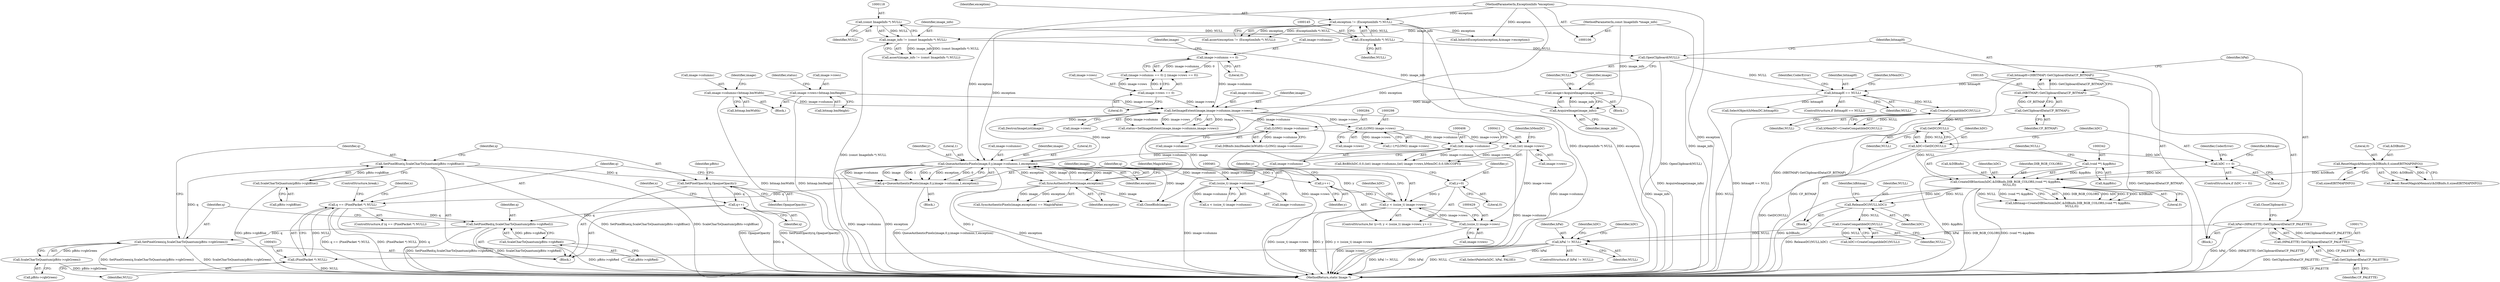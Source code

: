 digraph "0_ImageMagick_f6e9d0d9955e85bdd7540b251cd50d598dacc5e6_5@pointer" {
"1000480" [label="(Call,SetPixelBlue(q,ScaleCharToQuantum(pBits->rgbBlue)))"];
"1000474" [label="(Call,SetPixelGreen(q,ScaleCharToQuantum(pBits->rgbGreen)))"];
"1000468" [label="(Call,SetPixelRed(q,ScaleCharToQuantum(pBits->rgbRed)))"];
"1000448" [label="(Call,q == (PixelPacket *) NULL)"];
"1000436" [label="(Call,q=QueueAuthenticPixels(image,0,y,image->columns,1,exception))"];
"1000438" [label="(Call,QueueAuthenticPixels(image,0,y,image->columns,1,exception))"];
"1000495" [label="(Call,SyncAuthenticPixels(image,exception))"];
"1000108" [label="(MethodParameterIn,ExceptionInfo *exception)"];
"1000239" [label="(Call,SetImageExtent(image,image->columns,image->rows))"];
"1000153" [label="(Call,image=AcquireImage(image_info))"];
"1000155" [label="(Call,AcquireImage(image_info))"];
"1000115" [label="(Call,image_info != (const ImageInfo *) NULL)"];
"1000107" [label="(MethodParameterIn,const ImageInfo *image_info)"];
"1000117" [label="(Call,(const ImageInfo *) NULL)"];
"1000212" [label="(Call,image->columns == 0)"];
"1000223" [label="(Call,image->columns=bitmap.bmWidth)"];
"1000217" [label="(Call,image->rows == 0)"];
"1000230" [label="(Call,image->rows=bitmap.bmHeight)"];
"1000426" [label="(Call,y < (ssize_t) image->rows)"];
"1000433" [label="(Call,y++)"];
"1000423" [label="(Call,y=0)"];
"1000428" [label="(Call,(ssize_t) image->rows)"];
"1000410" [label="(Call,(int) image->rows)"];
"1000297" [label="(Call,(LONG) image->rows)"];
"1000405" [label="(Call,(int) image->columns)"];
"1000283" [label="(Call,(LONG) image->columns)"];
"1000460" [label="(Call,(ssize_t) image->columns)"];
"1000142" [label="(Call,exception != (ExceptionInfo *) NULL)"];
"1000144" [label="(Call,(ExceptionInfo *) NULL)"];
"1000450" [label="(Call,(PixelPacket *) NULL)"];
"1000391" [label="(Call,hPal != NULL)"];
"1000168" [label="(Call,hPal=(HPALETTE) GetClipboardData(CF_PALETTE))"];
"1000170" [label="(Call,(HPALETTE) GetClipboardData(CF_PALETTE))"];
"1000172" [label="(Call,GetClipboardData(CF_PALETTE))"];
"1000359" [label="(Call,CreateCompatibleDC(NULL))"];
"1000347" [label="(Call,ReleaseDC(NULL,hDC))"];
"1000336" [label="(Call,CreateDIBSection(hDC,&DIBinfo,DIB_RGB_COLORS,(void **) &ppBits,\n        NULL,0))"];
"1000328" [label="(Call,hDC == 0)"];
"1000323" [label="(Call,hDC=GetDC(NULL))"];
"1000325" [label="(Call,GetDC(NULL))"];
"1000193" [label="(Call,CreateCompatibleDC(NULL))"];
"1000176" [label="(Call,bitmapH == NULL)"];
"1000162" [label="(Call,bitmapH=(HBITMAP) GetClipboardData(CF_BITMAP))"];
"1000164" [label="(Call,(HBITMAP) GetClipboardData(CF_BITMAP))"];
"1000166" [label="(Call,GetClipboardData(CF_BITMAP))"];
"1000160" [label="(Call,OpenClipboard(NULL))"];
"1000263" [label="(Call,ResetMagickMemory(&DIBinfo,0,sizeof(BITMAPINFO)))"];
"1000341" [label="(Call,(void **) &ppBits)"];
"1000491" [label="(Call,q++)"];
"1000486" [label="(Call,SetPixelOpacity(q,OpaqueOpacity))"];
"1000480" [label="(Call,SetPixelBlue(q,ScaleCharToQuantum(pBits->rgbBlue)))"];
"1000482" [label="(Call,ScaleCharToQuantum(pBits->rgbBlue))"];
"1000470" [label="(Call,ScaleCharToQuantum(pBits->rgbRed))"];
"1000476" [label="(Call,ScaleCharToQuantum(pBits->rgbGreen))"];
"1000166" [label="(Call,GetClipboardData(CF_BITMAP))"];
"1000219" [label="(Identifier,image)"];
"1000481" [label="(Identifier,q)"];
"1000221" [label="(Literal,0)"];
"1000162" [label="(Call,bitmapH=(HBITMAP) GetClipboardData(CF_BITMAP))"];
"1000343" [label="(Call,&ppBits)"];
"1000168" [label="(Call,hPal=(HPALETTE) GetClipboardData(CF_PALETTE))"];
"1000218" [label="(Call,image->rows)"];
"1000438" [label="(Call,QueueAuthenticPixels(image,0,y,image->columns,1,exception))"];
"1000441" [label="(Identifier,y)"];
"1000107" [label="(MethodParameterIn,const ImageInfo *image_info)"];
"1000450" [label="(Call,(PixelPacket *) NULL)"];
"1000263" [label="(Call,ResetMagickMemory(&DIBinfo,0,sizeof(BITMAPINFO)))"];
"1000501" [label="(Identifier,hDC)"];
"1000477" [label="(Call,pBits->rgbGreen)"];
"1000217" [label="(Call,image->rows == 0)"];
"1000192" [label="(Identifier,hMemDC)"];
"1000424" [label="(Identifier,y)"];
"1000475" [label="(Identifier,q)"];
"1000115" [label="(Call,image_info != (const ImageInfo *) NULL)"];
"1000194" [label="(Identifier,NULL)"];
"1000169" [label="(Identifier,hPal)"];
"1000170" [label="(Call,(HPALETTE) GetClipboardData(CF_PALETTE))"];
"1000277" [label="(Call,DIBinfo.bmiHeader.biWidth=(LONG) image->columns)"];
"1000428" [label="(Call,(ssize_t) image->rows)"];
"1000495" [label="(Call,SyncAuthenticPixels(image,exception))"];
"1000491" [label="(Call,q++)"];
"1000238" [label="(Identifier,status)"];
"1000326" [label="(Identifier,NULL)"];
"1000407" [label="(Call,image->columns)"];
"1000442" [label="(Call,image->columns)"];
"1000323" [label="(Call,hDC=GetDC(NULL))"];
"1000252" [label="(Call,InheritException(exception,&image->exception))"];
"1000178" [label="(Identifier,NULL)"];
"1000167" [label="(Identifier,CF_BITMAP)"];
"1000180" [label="(Identifier,CoderError)"];
"1000164" [label="(Call,(HBITMAP) GetClipboardData(CF_BITMAP))"];
"1000141" [label="(Call,assert(exception != (ExceptionInfo *) NULL))"];
"1000415" [label="(Identifier,hMemDC)"];
"1000410" [label="(Call,(int) image->rows)"];
"1000460" [label="(Call,(ssize_t) image->columns)"];
"1000234" [label="(Call,bitmap.bmHeight)"];
"1000456" [label="(Identifier,x)"];
"1000191" [label="(Call,hMemDC=CreateCompatibleDC(NULL))"];
"1000482" [label="(Call,ScaleCharToQuantum(pBits->rgbBlue))"];
"1000395" [label="(Call,SelectPalette(hDC, hPal, FALSE))"];
"1000337" [label="(Identifier,hDC)"];
"1000177" [label="(Identifier,bitmapH)"];
"1000212" [label="(Call,image->columns == 0)"];
"1000346" [label="(Literal,0)"];
"1000146" [label="(Identifier,NULL)"];
"1000294" [label="(Call,(-1)*(LONG) image->rows)"];
"1000259" [label="(Call,DestroyImageList(image))"];
"1000161" [label="(Identifier,NULL)"];
"1000446" [label="(Identifier,exception)"];
"1000244" [label="(Call,image->rows)"];
"1000401" [label="(Call,BitBlt(hDC,0,0,(int) image->columns,(int) image->rows,hMemDC,0,0,SRCCOPY))"];
"1000412" [label="(Call,image->rows)"];
"1000330" [label="(Literal,0)"];
"1000237" [label="(Call,status=SetImageExtent(image,image->columns,image->rows))"];
"1000261" [label="(Call,(void) ResetMagickMemory(&DIBinfo,0,sizeof(BITMAPINFO)))"];
"1000155" [label="(Call,AcquireImage(image_info))"];
"1000468" [label="(Call,SetPixelRed(q,ScaleCharToQuantum(pBits->rgbRed)))"];
"1000240" [label="(Identifier,image)"];
"1000172" [label="(Call,GetClipboardData(CF_PALETTE))"];
"1000241" [label="(Call,image->columns)"];
"1000349" [label="(Identifier,hDC)"];
"1000332" [label="(Identifier,CoderError)"];
"1000182" [label="(Block,)"];
"1000405" [label="(Call,(int) image->columns)"];
"1000348" [label="(Identifier,NULL)"];
"1000264" [label="(Call,&DIBinfo)"];
"1000114" [label="(Call,assert(image_info != (const ImageInfo *) NULL))"];
"1000433" [label="(Call,y++)"];
"1000336" [label="(Call,CreateDIBSection(hDC,&DIBinfo,DIB_RGB_COLORS,(void **) &ppBits,\n        NULL,0))"];
"1000452" [label="(Identifier,NULL)"];
"1000492" [label="(Identifier,q)"];
"1000143" [label="(Identifier,exception)"];
"1000224" [label="(Call,image->columns)"];
"1000425" [label="(Literal,0)"];
"1000352" [label="(Identifier,hBitmap)"];
"1000488" [label="(Identifier,OpaqueOpacity)"];
"1000116" [label="(Identifier,image_info)"];
"1000157" [label="(Block,)"];
"1000340" [label="(Identifier,DIB_RGB_COLORS)"];
"1000470" [label="(Call,ScaleCharToQuantum(pBits->rgbRed))"];
"1000390" [label="(ControlStructure,if (hPal != NULL))"];
"1000297" [label="(Call,(LONG) image->rows)"];
"1000402" [label="(Identifier,hDC)"];
"1000156" [label="(Identifier,image_info)"];
"1000497" [label="(Identifier,exception)"];
"1000469" [label="(Identifier,q)"];
"1000327" [label="(ControlStructure,if (hDC == 0))"];
"1000391" [label="(Call,hPal != NULL)"];
"1000359" [label="(Call,CreateCompatibleDC(NULL))"];
"1000154" [label="(Identifier,image)"];
"1000239" [label="(Call,SetImageExtent(image,image->columns,image->rows))"];
"1000426" [label="(Call,y < (ssize_t) image->rows)"];
"1000142" [label="(Call,exception != (ExceptionInfo *) NULL)"];
"1000299" [label="(Call,image->rows)"];
"1000335" [label="(Identifier,hBitmap)"];
"1000329" [label="(Identifier,hDC)"];
"1000467" [label="(Block,)"];
"1000266" [label="(Literal,0)"];
"1000324" [label="(Identifier,hDC)"];
"1000490" [label="(Identifier,pBits)"];
"1000153" [label="(Call,image=AcquireImage(image_info))"];
"1000108" [label="(MethodParameterIn,ExceptionInfo *exception)"];
"1000506" [label="(Call,CloseBlob(image))"];
"1000325" [label="(Call,GetDC(NULL))"];
"1000449" [label="(Identifier,q)"];
"1000227" [label="(Call,bitmap.bmWidth)"];
"1000160" [label="(Call,OpenClipboard(NULL))"];
"1000494" [label="(Call,SyncAuthenticPixels(image,exception) == MagickFalse)"];
"1000436" [label="(Call,q=QueueAuthenticPixels(image,0,y,image->columns,1,exception))"];
"1000462" [label="(Call,image->columns)"];
"1000341" [label="(Call,(void **) &ppBits)"];
"1000119" [label="(Identifier,NULL)"];
"1000199" [label="(Call,SelectObject(hMemDC,bitmapH))"];
"1000422" [label="(ControlStructure,for (y=0; y < (ssize_t) image->rows; y++))"];
"1000338" [label="(Call,&DIBinfo)"];
"1000176" [label="(Call,bitmapH == NULL)"];
"1000231" [label="(Call,image->rows)"];
"1000174" [label="(Call,CloseClipboard())"];
"1000487" [label="(Identifier,q)"];
"1000223" [label="(Call,image->columns=bitmap.bmWidth)"];
"1000109" [label="(Block,)"];
"1000357" [label="(Call,hDC=CreateCompatibleDC(NULL))"];
"1000393" [label="(Identifier,NULL)"];
"1000476" [label="(Call,ScaleCharToQuantum(pBits->rgbGreen))"];
"1000471" [label="(Call,pBits->rgbRed)"];
"1000483" [label="(Call,pBits->rgbBlue)"];
"1000496" [label="(Identifier,image)"];
"1000439" [label="(Identifier,image)"];
"1000193" [label="(Call,CreateCompatibleDC(NULL))"];
"1000222" [label="(Block,)"];
"1000117" [label="(Call,(const ImageInfo *) NULL)"];
"1000360" [label="(Identifier,NULL)"];
"1000480" [label="(Call,SetPixelBlue(q,ScaleCharToQuantum(pBits->rgbBlue)))"];
"1000440" [label="(Literal,0)"];
"1000211" [label="(Call,(image->columns == 0) || (image->rows == 0))"];
"1000175" [label="(ControlStructure,if (bitmapH == NULL))"];
"1000453" [label="(ControlStructure,break;)"];
"1000434" [label="(Identifier,y)"];
"1000347" [label="(Call,ReleaseDC(NULL,hDC))"];
"1000474" [label="(Call,SetPixelGreen(q,ScaleCharToQuantum(pBits->rgbGreen)))"];
"1000144" [label="(Call,(ExceptionInfo *) NULL)"];
"1000435" [label="(Block,)"];
"1000458" [label="(Call,x < (ssize_t) image->columns)"];
"1000448" [label="(Call,q == (PixelPacket *) NULL)"];
"1000396" [label="(Identifier,hDC)"];
"1000163" [label="(Identifier,bitmapH)"];
"1000173" [label="(Identifier,CF_PALETTE)"];
"1000430" [label="(Call,image->rows)"];
"1000230" [label="(Call,image->rows=bitmap.bmHeight)"];
"1000213" [label="(Call,image->columns)"];
"1000232" [label="(Identifier,image)"];
"1000285" [label="(Call,image->columns)"];
"1000216" [label="(Literal,0)"];
"1000267" [label="(Call,sizeof(BITMAPINFO))"];
"1000466" [label="(Identifier,x)"];
"1000437" [label="(Identifier,q)"];
"1000486" [label="(Call,SetPixelOpacity(q,OpaqueOpacity))"];
"1000283" [label="(Call,(LONG) image->columns)"];
"1000334" [label="(Call,hBitmap=CreateDIBSection(hDC,&DIBinfo,DIB_RGB_COLORS,(void **) &ppBits,\n        NULL,0))"];
"1000511" [label="(MethodReturn,static Image *)"];
"1000447" [label="(ControlStructure,if (q == (PixelPacket *) NULL))"];
"1000427" [label="(Identifier,y)"];
"1000498" [label="(Identifier,MagickFalse)"];
"1000423" [label="(Call,y=0)"];
"1000392" [label="(Identifier,hPal)"];
"1000328" [label="(Call,hDC == 0)"];
"1000445" [label="(Literal,1)"];
"1000345" [label="(Identifier,NULL)"];
"1000480" -> "1000467"  [label="AST: "];
"1000480" -> "1000482"  [label="CFG: "];
"1000481" -> "1000480"  [label="AST: "];
"1000482" -> "1000480"  [label="AST: "];
"1000487" -> "1000480"  [label="CFG: "];
"1000480" -> "1000511"  [label="DDG: SetPixelBlue(q,ScaleCharToQuantum(pBits->rgbBlue))"];
"1000480" -> "1000511"  [label="DDG: ScaleCharToQuantum(pBits->rgbBlue)"];
"1000474" -> "1000480"  [label="DDG: q"];
"1000482" -> "1000480"  [label="DDG: pBits->rgbBlue"];
"1000480" -> "1000486"  [label="DDG: q"];
"1000474" -> "1000467"  [label="AST: "];
"1000474" -> "1000476"  [label="CFG: "];
"1000475" -> "1000474"  [label="AST: "];
"1000476" -> "1000474"  [label="AST: "];
"1000481" -> "1000474"  [label="CFG: "];
"1000474" -> "1000511"  [label="DDG: ScaleCharToQuantum(pBits->rgbGreen)"];
"1000474" -> "1000511"  [label="DDG: SetPixelGreen(q,ScaleCharToQuantum(pBits->rgbGreen))"];
"1000468" -> "1000474"  [label="DDG: q"];
"1000476" -> "1000474"  [label="DDG: pBits->rgbGreen"];
"1000468" -> "1000467"  [label="AST: "];
"1000468" -> "1000470"  [label="CFG: "];
"1000469" -> "1000468"  [label="AST: "];
"1000470" -> "1000468"  [label="AST: "];
"1000475" -> "1000468"  [label="CFG: "];
"1000468" -> "1000511"  [label="DDG: SetPixelRed(q,ScaleCharToQuantum(pBits->rgbRed))"];
"1000468" -> "1000511"  [label="DDG: ScaleCharToQuantum(pBits->rgbRed)"];
"1000448" -> "1000468"  [label="DDG: q"];
"1000491" -> "1000468"  [label="DDG: q"];
"1000470" -> "1000468"  [label="DDG: pBits->rgbRed"];
"1000448" -> "1000447"  [label="AST: "];
"1000448" -> "1000450"  [label="CFG: "];
"1000449" -> "1000448"  [label="AST: "];
"1000450" -> "1000448"  [label="AST: "];
"1000453" -> "1000448"  [label="CFG: "];
"1000456" -> "1000448"  [label="CFG: "];
"1000448" -> "1000511"  [label="DDG: (PixelPacket *) NULL"];
"1000448" -> "1000511"  [label="DDG: q"];
"1000448" -> "1000511"  [label="DDG: q == (PixelPacket *) NULL"];
"1000436" -> "1000448"  [label="DDG: q"];
"1000450" -> "1000448"  [label="DDG: NULL"];
"1000436" -> "1000435"  [label="AST: "];
"1000436" -> "1000438"  [label="CFG: "];
"1000437" -> "1000436"  [label="AST: "];
"1000438" -> "1000436"  [label="AST: "];
"1000449" -> "1000436"  [label="CFG: "];
"1000436" -> "1000511"  [label="DDG: QueueAuthenticPixels(image,0,y,image->columns,1,exception)"];
"1000438" -> "1000436"  [label="DDG: image->columns"];
"1000438" -> "1000436"  [label="DDG: image"];
"1000438" -> "1000436"  [label="DDG: 1"];
"1000438" -> "1000436"  [label="DDG: y"];
"1000438" -> "1000436"  [label="DDG: exception"];
"1000438" -> "1000436"  [label="DDG: 0"];
"1000438" -> "1000446"  [label="CFG: "];
"1000439" -> "1000438"  [label="AST: "];
"1000440" -> "1000438"  [label="AST: "];
"1000441" -> "1000438"  [label="AST: "];
"1000442" -> "1000438"  [label="AST: "];
"1000445" -> "1000438"  [label="AST: "];
"1000446" -> "1000438"  [label="AST: "];
"1000438" -> "1000511"  [label="DDG: image->columns"];
"1000438" -> "1000511"  [label="DDG: exception"];
"1000438" -> "1000511"  [label="DDG: y"];
"1000438" -> "1000433"  [label="DDG: y"];
"1000495" -> "1000438"  [label="DDG: image"];
"1000495" -> "1000438"  [label="DDG: exception"];
"1000239" -> "1000438"  [label="DDG: image"];
"1000426" -> "1000438"  [label="DDG: y"];
"1000405" -> "1000438"  [label="DDG: image->columns"];
"1000460" -> "1000438"  [label="DDG: image->columns"];
"1000142" -> "1000438"  [label="DDG: exception"];
"1000108" -> "1000438"  [label="DDG: exception"];
"1000438" -> "1000460"  [label="DDG: image->columns"];
"1000438" -> "1000495"  [label="DDG: image"];
"1000438" -> "1000495"  [label="DDG: exception"];
"1000438" -> "1000506"  [label="DDG: image"];
"1000495" -> "1000494"  [label="AST: "];
"1000495" -> "1000497"  [label="CFG: "];
"1000496" -> "1000495"  [label="AST: "];
"1000497" -> "1000495"  [label="AST: "];
"1000498" -> "1000495"  [label="CFG: "];
"1000495" -> "1000511"  [label="DDG: exception"];
"1000495" -> "1000494"  [label="DDG: image"];
"1000495" -> "1000494"  [label="DDG: exception"];
"1000108" -> "1000495"  [label="DDG: exception"];
"1000495" -> "1000506"  [label="DDG: image"];
"1000108" -> "1000106"  [label="AST: "];
"1000108" -> "1000511"  [label="DDG: exception"];
"1000108" -> "1000142"  [label="DDG: exception"];
"1000108" -> "1000252"  [label="DDG: exception"];
"1000239" -> "1000237"  [label="AST: "];
"1000239" -> "1000244"  [label="CFG: "];
"1000240" -> "1000239"  [label="AST: "];
"1000241" -> "1000239"  [label="AST: "];
"1000244" -> "1000239"  [label="AST: "];
"1000237" -> "1000239"  [label="CFG: "];
"1000239" -> "1000511"  [label="DDG: image->rows"];
"1000239" -> "1000511"  [label="DDG: image->columns"];
"1000239" -> "1000237"  [label="DDG: image"];
"1000239" -> "1000237"  [label="DDG: image->columns"];
"1000239" -> "1000237"  [label="DDG: image->rows"];
"1000153" -> "1000239"  [label="DDG: image"];
"1000212" -> "1000239"  [label="DDG: image->columns"];
"1000223" -> "1000239"  [label="DDG: image->columns"];
"1000217" -> "1000239"  [label="DDG: image->rows"];
"1000230" -> "1000239"  [label="DDG: image->rows"];
"1000239" -> "1000259"  [label="DDG: image"];
"1000239" -> "1000283"  [label="DDG: image->columns"];
"1000239" -> "1000297"  [label="DDG: image->rows"];
"1000239" -> "1000506"  [label="DDG: image"];
"1000153" -> "1000109"  [label="AST: "];
"1000153" -> "1000155"  [label="CFG: "];
"1000154" -> "1000153"  [label="AST: "];
"1000155" -> "1000153"  [label="AST: "];
"1000161" -> "1000153"  [label="CFG: "];
"1000153" -> "1000511"  [label="DDG: AcquireImage(image_info)"];
"1000155" -> "1000153"  [label="DDG: image_info"];
"1000155" -> "1000156"  [label="CFG: "];
"1000156" -> "1000155"  [label="AST: "];
"1000155" -> "1000511"  [label="DDG: image_info"];
"1000115" -> "1000155"  [label="DDG: image_info"];
"1000107" -> "1000155"  [label="DDG: image_info"];
"1000115" -> "1000114"  [label="AST: "];
"1000115" -> "1000117"  [label="CFG: "];
"1000116" -> "1000115"  [label="AST: "];
"1000117" -> "1000115"  [label="AST: "];
"1000114" -> "1000115"  [label="CFG: "];
"1000115" -> "1000511"  [label="DDG: (const ImageInfo *) NULL"];
"1000115" -> "1000114"  [label="DDG: image_info"];
"1000115" -> "1000114"  [label="DDG: (const ImageInfo *) NULL"];
"1000107" -> "1000115"  [label="DDG: image_info"];
"1000117" -> "1000115"  [label="DDG: NULL"];
"1000107" -> "1000106"  [label="AST: "];
"1000107" -> "1000511"  [label="DDG: image_info"];
"1000117" -> "1000119"  [label="CFG: "];
"1000118" -> "1000117"  [label="AST: "];
"1000119" -> "1000117"  [label="AST: "];
"1000117" -> "1000144"  [label="DDG: NULL"];
"1000212" -> "1000211"  [label="AST: "];
"1000212" -> "1000216"  [label="CFG: "];
"1000213" -> "1000212"  [label="AST: "];
"1000216" -> "1000212"  [label="AST: "];
"1000219" -> "1000212"  [label="CFG: "];
"1000211" -> "1000212"  [label="CFG: "];
"1000212" -> "1000211"  [label="DDG: image->columns"];
"1000212" -> "1000211"  [label="DDG: 0"];
"1000223" -> "1000222"  [label="AST: "];
"1000223" -> "1000227"  [label="CFG: "];
"1000224" -> "1000223"  [label="AST: "];
"1000227" -> "1000223"  [label="AST: "];
"1000232" -> "1000223"  [label="CFG: "];
"1000223" -> "1000511"  [label="DDG: bitmap.bmWidth"];
"1000217" -> "1000211"  [label="AST: "];
"1000217" -> "1000221"  [label="CFG: "];
"1000218" -> "1000217"  [label="AST: "];
"1000221" -> "1000217"  [label="AST: "];
"1000211" -> "1000217"  [label="CFG: "];
"1000217" -> "1000211"  [label="DDG: image->rows"];
"1000217" -> "1000211"  [label="DDG: 0"];
"1000230" -> "1000222"  [label="AST: "];
"1000230" -> "1000234"  [label="CFG: "];
"1000231" -> "1000230"  [label="AST: "];
"1000234" -> "1000230"  [label="AST: "];
"1000238" -> "1000230"  [label="CFG: "];
"1000230" -> "1000511"  [label="DDG: bitmap.bmHeight"];
"1000426" -> "1000422"  [label="AST: "];
"1000426" -> "1000428"  [label="CFG: "];
"1000427" -> "1000426"  [label="AST: "];
"1000428" -> "1000426"  [label="AST: "];
"1000437" -> "1000426"  [label="CFG: "];
"1000501" -> "1000426"  [label="CFG: "];
"1000426" -> "1000511"  [label="DDG: (ssize_t) image->rows"];
"1000426" -> "1000511"  [label="DDG: y"];
"1000426" -> "1000511"  [label="DDG: y < (ssize_t) image->rows"];
"1000433" -> "1000426"  [label="DDG: y"];
"1000423" -> "1000426"  [label="DDG: y"];
"1000428" -> "1000426"  [label="DDG: image->rows"];
"1000433" -> "1000422"  [label="AST: "];
"1000433" -> "1000434"  [label="CFG: "];
"1000434" -> "1000433"  [label="AST: "];
"1000427" -> "1000433"  [label="CFG: "];
"1000423" -> "1000422"  [label="AST: "];
"1000423" -> "1000425"  [label="CFG: "];
"1000424" -> "1000423"  [label="AST: "];
"1000425" -> "1000423"  [label="AST: "];
"1000427" -> "1000423"  [label="CFG: "];
"1000428" -> "1000430"  [label="CFG: "];
"1000429" -> "1000428"  [label="AST: "];
"1000430" -> "1000428"  [label="AST: "];
"1000428" -> "1000511"  [label="DDG: image->rows"];
"1000410" -> "1000428"  [label="DDG: image->rows"];
"1000410" -> "1000401"  [label="AST: "];
"1000410" -> "1000412"  [label="CFG: "];
"1000411" -> "1000410"  [label="AST: "];
"1000412" -> "1000410"  [label="AST: "];
"1000415" -> "1000410"  [label="CFG: "];
"1000410" -> "1000401"  [label="DDG: image->rows"];
"1000297" -> "1000410"  [label="DDG: image->rows"];
"1000297" -> "1000294"  [label="AST: "];
"1000297" -> "1000299"  [label="CFG: "];
"1000298" -> "1000297"  [label="AST: "];
"1000299" -> "1000297"  [label="AST: "];
"1000294" -> "1000297"  [label="CFG: "];
"1000297" -> "1000294"  [label="DDG: image->rows"];
"1000405" -> "1000401"  [label="AST: "];
"1000405" -> "1000407"  [label="CFG: "];
"1000406" -> "1000405"  [label="AST: "];
"1000407" -> "1000405"  [label="AST: "];
"1000411" -> "1000405"  [label="CFG: "];
"1000405" -> "1000511"  [label="DDG: image->columns"];
"1000405" -> "1000401"  [label="DDG: image->columns"];
"1000283" -> "1000405"  [label="DDG: image->columns"];
"1000283" -> "1000277"  [label="AST: "];
"1000283" -> "1000285"  [label="CFG: "];
"1000284" -> "1000283"  [label="AST: "];
"1000285" -> "1000283"  [label="AST: "];
"1000277" -> "1000283"  [label="CFG: "];
"1000283" -> "1000277"  [label="DDG: image->columns"];
"1000460" -> "1000458"  [label="AST: "];
"1000460" -> "1000462"  [label="CFG: "];
"1000461" -> "1000460"  [label="AST: "];
"1000462" -> "1000460"  [label="AST: "];
"1000458" -> "1000460"  [label="CFG: "];
"1000460" -> "1000511"  [label="DDG: image->columns"];
"1000460" -> "1000458"  [label="DDG: image->columns"];
"1000142" -> "1000141"  [label="AST: "];
"1000142" -> "1000144"  [label="CFG: "];
"1000143" -> "1000142"  [label="AST: "];
"1000144" -> "1000142"  [label="AST: "];
"1000141" -> "1000142"  [label="CFG: "];
"1000142" -> "1000511"  [label="DDG: (ExceptionInfo *) NULL"];
"1000142" -> "1000511"  [label="DDG: exception"];
"1000142" -> "1000141"  [label="DDG: exception"];
"1000142" -> "1000141"  [label="DDG: (ExceptionInfo *) NULL"];
"1000144" -> "1000142"  [label="DDG: NULL"];
"1000142" -> "1000252"  [label="DDG: exception"];
"1000144" -> "1000146"  [label="CFG: "];
"1000145" -> "1000144"  [label="AST: "];
"1000146" -> "1000144"  [label="AST: "];
"1000144" -> "1000160"  [label="DDG: NULL"];
"1000450" -> "1000452"  [label="CFG: "];
"1000451" -> "1000450"  [label="AST: "];
"1000452" -> "1000450"  [label="AST: "];
"1000450" -> "1000511"  [label="DDG: NULL"];
"1000391" -> "1000450"  [label="DDG: NULL"];
"1000391" -> "1000390"  [label="AST: "];
"1000391" -> "1000393"  [label="CFG: "];
"1000392" -> "1000391"  [label="AST: "];
"1000393" -> "1000391"  [label="AST: "];
"1000396" -> "1000391"  [label="CFG: "];
"1000402" -> "1000391"  [label="CFG: "];
"1000391" -> "1000511"  [label="DDG: hPal"];
"1000391" -> "1000511"  [label="DDG: NULL"];
"1000391" -> "1000511"  [label="DDG: hPal != NULL"];
"1000168" -> "1000391"  [label="DDG: hPal"];
"1000359" -> "1000391"  [label="DDG: NULL"];
"1000391" -> "1000395"  [label="DDG: hPal"];
"1000168" -> "1000157"  [label="AST: "];
"1000168" -> "1000170"  [label="CFG: "];
"1000169" -> "1000168"  [label="AST: "];
"1000170" -> "1000168"  [label="AST: "];
"1000174" -> "1000168"  [label="CFG: "];
"1000168" -> "1000511"  [label="DDG: hPal"];
"1000168" -> "1000511"  [label="DDG: (HPALETTE) GetClipboardData(CF_PALETTE)"];
"1000170" -> "1000168"  [label="DDG: GetClipboardData(CF_PALETTE)"];
"1000170" -> "1000172"  [label="CFG: "];
"1000171" -> "1000170"  [label="AST: "];
"1000172" -> "1000170"  [label="AST: "];
"1000170" -> "1000511"  [label="DDG: GetClipboardData(CF_PALETTE)"];
"1000172" -> "1000170"  [label="DDG: CF_PALETTE"];
"1000172" -> "1000173"  [label="CFG: "];
"1000173" -> "1000172"  [label="AST: "];
"1000172" -> "1000511"  [label="DDG: CF_PALETTE"];
"1000359" -> "1000357"  [label="AST: "];
"1000359" -> "1000360"  [label="CFG: "];
"1000360" -> "1000359"  [label="AST: "];
"1000357" -> "1000359"  [label="CFG: "];
"1000359" -> "1000357"  [label="DDG: NULL"];
"1000347" -> "1000359"  [label="DDG: NULL"];
"1000347" -> "1000182"  [label="AST: "];
"1000347" -> "1000349"  [label="CFG: "];
"1000348" -> "1000347"  [label="AST: "];
"1000349" -> "1000347"  [label="AST: "];
"1000352" -> "1000347"  [label="CFG: "];
"1000347" -> "1000511"  [label="DDG: ReleaseDC(NULL,hDC)"];
"1000336" -> "1000347"  [label="DDG: NULL"];
"1000336" -> "1000347"  [label="DDG: hDC"];
"1000336" -> "1000334"  [label="AST: "];
"1000336" -> "1000346"  [label="CFG: "];
"1000337" -> "1000336"  [label="AST: "];
"1000338" -> "1000336"  [label="AST: "];
"1000340" -> "1000336"  [label="AST: "];
"1000341" -> "1000336"  [label="AST: "];
"1000345" -> "1000336"  [label="AST: "];
"1000346" -> "1000336"  [label="AST: "];
"1000334" -> "1000336"  [label="CFG: "];
"1000336" -> "1000511"  [label="DDG: &DIBinfo"];
"1000336" -> "1000511"  [label="DDG: DIB_RGB_COLORS"];
"1000336" -> "1000511"  [label="DDG: (void **) &ppBits"];
"1000336" -> "1000334"  [label="DDG: DIB_RGB_COLORS"];
"1000336" -> "1000334"  [label="DDG: hDC"];
"1000336" -> "1000334"  [label="DDG: 0"];
"1000336" -> "1000334"  [label="DDG: &DIBinfo"];
"1000336" -> "1000334"  [label="DDG: NULL"];
"1000336" -> "1000334"  [label="DDG: (void **) &ppBits"];
"1000328" -> "1000336"  [label="DDG: hDC"];
"1000263" -> "1000336"  [label="DDG: &DIBinfo"];
"1000341" -> "1000336"  [label="DDG: &ppBits"];
"1000325" -> "1000336"  [label="DDG: NULL"];
"1000328" -> "1000327"  [label="AST: "];
"1000328" -> "1000330"  [label="CFG: "];
"1000329" -> "1000328"  [label="AST: "];
"1000330" -> "1000328"  [label="AST: "];
"1000332" -> "1000328"  [label="CFG: "];
"1000335" -> "1000328"  [label="CFG: "];
"1000323" -> "1000328"  [label="DDG: hDC"];
"1000323" -> "1000182"  [label="AST: "];
"1000323" -> "1000325"  [label="CFG: "];
"1000324" -> "1000323"  [label="AST: "];
"1000325" -> "1000323"  [label="AST: "];
"1000329" -> "1000323"  [label="CFG: "];
"1000323" -> "1000511"  [label="DDG: GetDC(NULL)"];
"1000325" -> "1000323"  [label="DDG: NULL"];
"1000325" -> "1000326"  [label="CFG: "];
"1000326" -> "1000325"  [label="AST: "];
"1000193" -> "1000325"  [label="DDG: NULL"];
"1000193" -> "1000191"  [label="AST: "];
"1000193" -> "1000194"  [label="CFG: "];
"1000194" -> "1000193"  [label="AST: "];
"1000191" -> "1000193"  [label="CFG: "];
"1000193" -> "1000511"  [label="DDG: NULL"];
"1000193" -> "1000191"  [label="DDG: NULL"];
"1000176" -> "1000193"  [label="DDG: NULL"];
"1000176" -> "1000175"  [label="AST: "];
"1000176" -> "1000178"  [label="CFG: "];
"1000177" -> "1000176"  [label="AST: "];
"1000178" -> "1000176"  [label="AST: "];
"1000180" -> "1000176"  [label="CFG: "];
"1000192" -> "1000176"  [label="CFG: "];
"1000176" -> "1000511"  [label="DDG: bitmapH == NULL"];
"1000162" -> "1000176"  [label="DDG: bitmapH"];
"1000160" -> "1000176"  [label="DDG: NULL"];
"1000176" -> "1000199"  [label="DDG: bitmapH"];
"1000162" -> "1000157"  [label="AST: "];
"1000162" -> "1000164"  [label="CFG: "];
"1000163" -> "1000162"  [label="AST: "];
"1000164" -> "1000162"  [label="AST: "];
"1000169" -> "1000162"  [label="CFG: "];
"1000162" -> "1000511"  [label="DDG: (HBITMAP) GetClipboardData(CF_BITMAP)"];
"1000164" -> "1000162"  [label="DDG: GetClipboardData(CF_BITMAP)"];
"1000164" -> "1000166"  [label="CFG: "];
"1000165" -> "1000164"  [label="AST: "];
"1000166" -> "1000164"  [label="AST: "];
"1000164" -> "1000511"  [label="DDG: GetClipboardData(CF_BITMAP)"];
"1000166" -> "1000164"  [label="DDG: CF_BITMAP"];
"1000166" -> "1000167"  [label="CFG: "];
"1000167" -> "1000166"  [label="AST: "];
"1000166" -> "1000511"  [label="DDG: CF_BITMAP"];
"1000160" -> "1000157"  [label="AST: "];
"1000160" -> "1000161"  [label="CFG: "];
"1000161" -> "1000160"  [label="AST: "];
"1000163" -> "1000160"  [label="CFG: "];
"1000160" -> "1000511"  [label="DDG: OpenClipboard(NULL)"];
"1000263" -> "1000261"  [label="AST: "];
"1000263" -> "1000267"  [label="CFG: "];
"1000264" -> "1000263"  [label="AST: "];
"1000266" -> "1000263"  [label="AST: "];
"1000267" -> "1000263"  [label="AST: "];
"1000261" -> "1000263"  [label="CFG: "];
"1000263" -> "1000261"  [label="DDG: &DIBinfo"];
"1000263" -> "1000261"  [label="DDG: 0"];
"1000341" -> "1000343"  [label="CFG: "];
"1000342" -> "1000341"  [label="AST: "];
"1000343" -> "1000341"  [label="AST: "];
"1000345" -> "1000341"  [label="CFG: "];
"1000341" -> "1000511"  [label="DDG: &ppBits"];
"1000491" -> "1000467"  [label="AST: "];
"1000491" -> "1000492"  [label="CFG: "];
"1000492" -> "1000491"  [label="AST: "];
"1000466" -> "1000491"  [label="CFG: "];
"1000491" -> "1000511"  [label="DDG: q"];
"1000486" -> "1000491"  [label="DDG: q"];
"1000486" -> "1000467"  [label="AST: "];
"1000486" -> "1000488"  [label="CFG: "];
"1000487" -> "1000486"  [label="AST: "];
"1000488" -> "1000486"  [label="AST: "];
"1000490" -> "1000486"  [label="CFG: "];
"1000486" -> "1000511"  [label="DDG: SetPixelOpacity(q,OpaqueOpacity)"];
"1000486" -> "1000511"  [label="DDG: OpaqueOpacity"];
"1000482" -> "1000483"  [label="CFG: "];
"1000483" -> "1000482"  [label="AST: "];
"1000482" -> "1000511"  [label="DDG: pBits->rgbBlue"];
"1000470" -> "1000471"  [label="CFG: "];
"1000471" -> "1000470"  [label="AST: "];
"1000470" -> "1000511"  [label="DDG: pBits->rgbRed"];
"1000476" -> "1000477"  [label="CFG: "];
"1000477" -> "1000476"  [label="AST: "];
"1000476" -> "1000511"  [label="DDG: pBits->rgbGreen"];
}
